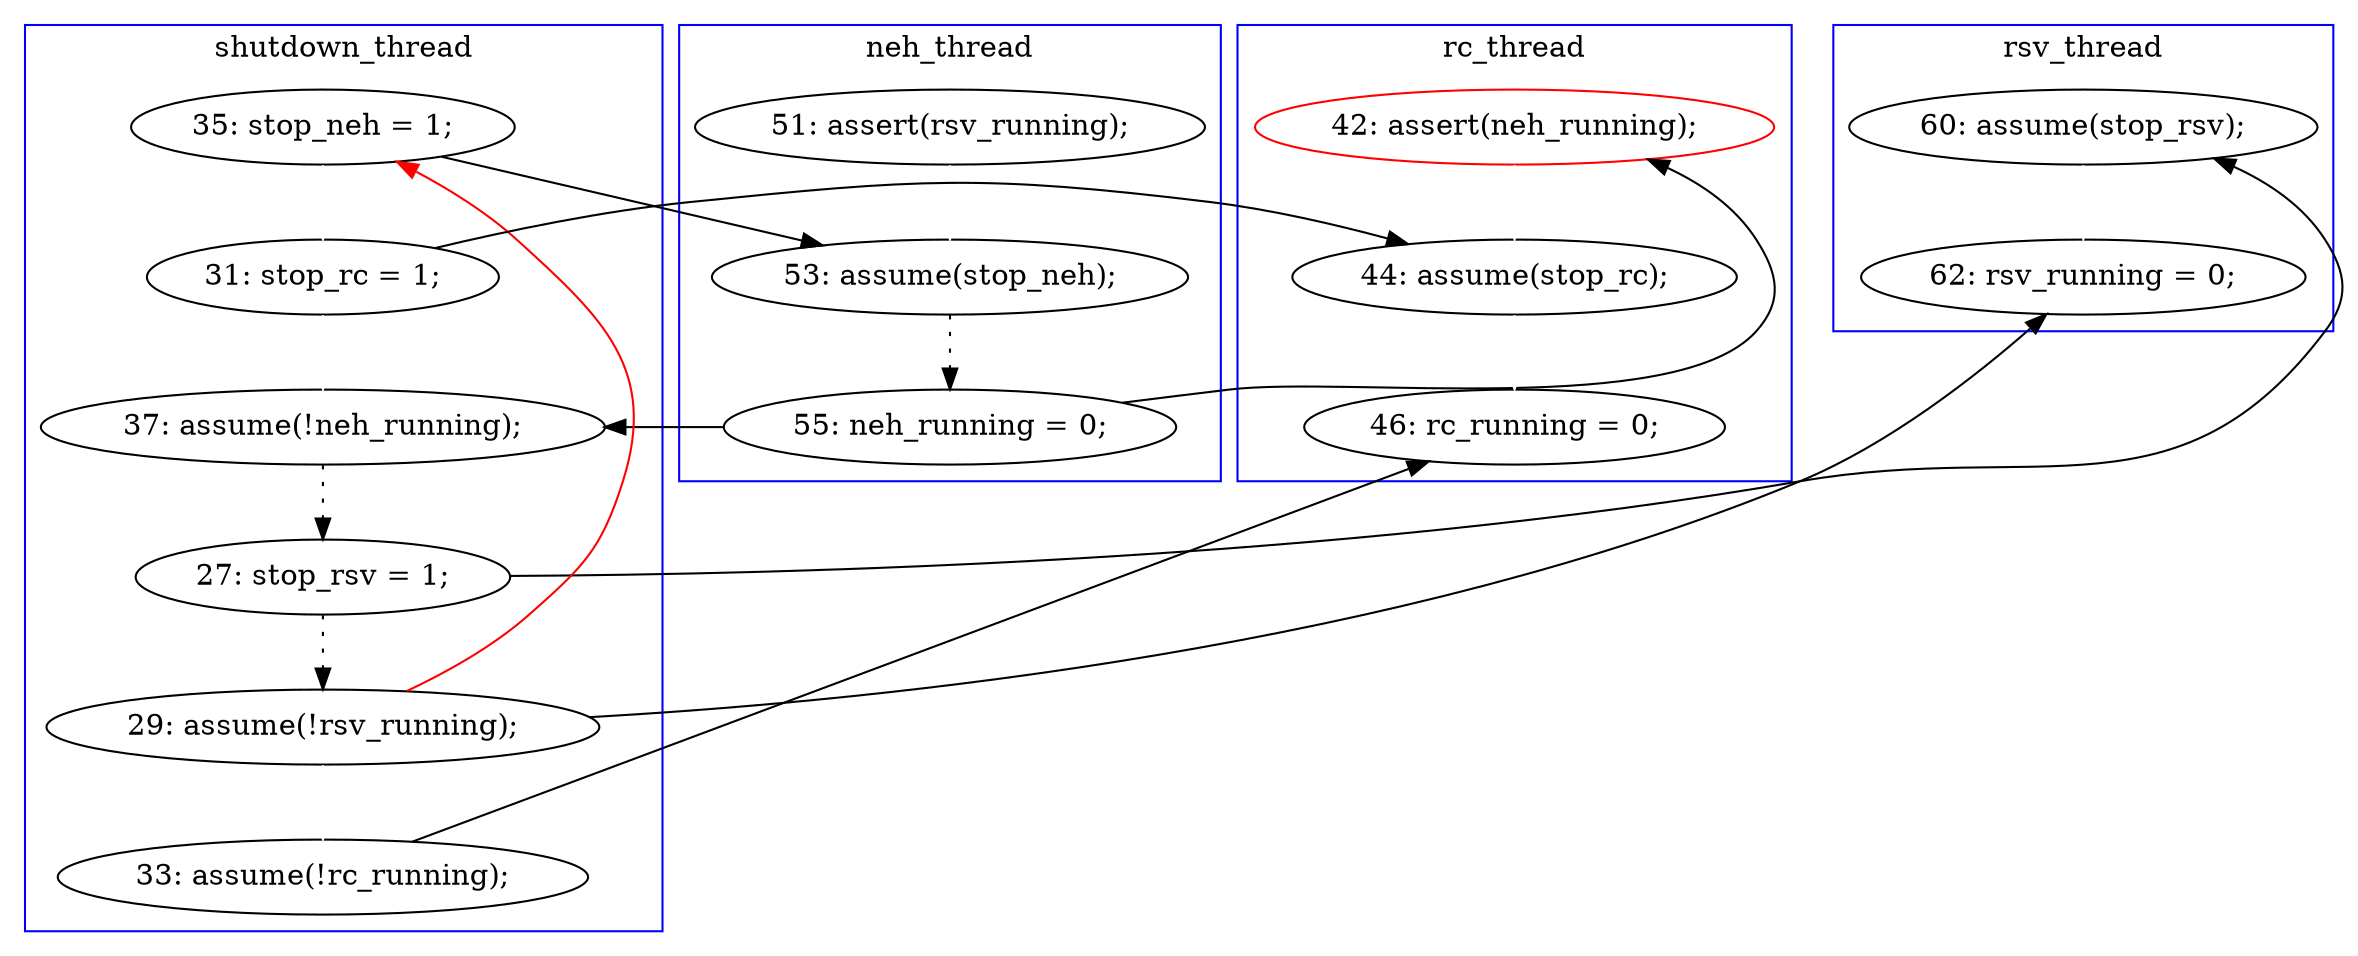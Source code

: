 digraph Counterexample {
	10 -> 18 [color = black, style = solid, constraint = false]
	18 -> 21 [color = black, style = dotted]
	17 -> 18 [color = white, style = solid]
	24 -> 29 [color = black, style = solid, constraint = false]
	27 -> 33 [color = black, style = solid, constraint = false]
	29 -> 32 [color = white, style = solid]
	24 -> 26 [color = black, style = dotted]
	21 -> 23 [color = black, style = solid, constraint = false]
	23 -> 24 [color = black, style = dotted]
	26 -> 10 [color = red, style = solid, constraint = false]
	11 -> 31 [color = black, style = solid, constraint = false]
	26 -> 32 [color = black, style = solid, constraint = false]
	31 -> 33 [color = white, style = solid]
	25 -> 31 [color = white, style = solid]
	11 -> 23 [color = white, style = solid]
	26 -> 27 [color = white, style = solid]
	21 -> 25 [color = black, style = solid, constraint = false]
	10 -> 11 [color = white, style = solid]
	subgraph cluster4 {
		label = rsv_thread
		color = blue
		29  [label = "60: assume(stop_rsv);"]
		32  [label = "62: rsv_running = 0;"]
	}
	subgraph cluster1 {
		label = shutdown_thread
		color = blue
		11  [label = "31: stop_rc = 1;"]
		10  [label = "35: stop_neh = 1;"]
		26  [label = "29: assume(!rsv_running);"]
		23  [label = "37: assume(!neh_running);"]
		24  [label = "27: stop_rsv = 1;"]
		27  [label = "33: assume(!rc_running);"]
	}
	subgraph cluster3 {
		label = neh_thread
		color = blue
		21  [label = "55: neh_running = 0;"]
		18  [label = "53: assume(stop_neh);"]
		17  [label = "51: assert(rsv_running);"]
	}
	subgraph cluster2 {
		label = rc_thread
		color = blue
		33  [label = "46: rc_running = 0;"]
		31  [label = "44: assume(stop_rc);"]
		25  [label = "42: assert(neh_running);", color = red]
	}
}